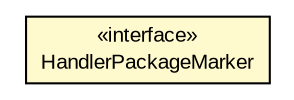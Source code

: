 #!/usr/local/bin/dot
#
# Class diagram 
# Generated by UMLGraph version R5_6 (http://www.umlgraph.org/)
#

digraph G {
	edge [fontname="arial",fontsize=10,labelfontname="arial",labelfontsize=10];
	node [fontname="arial",fontsize=10,shape=plaintext];
	nodesep=0.25;
	ranksep=0.5;
	// br.gov.to.sefaz.business.service.handler.HandlerPackageMarker
	c8913 [label=<<table title="br.gov.to.sefaz.business.service.handler.HandlerPackageMarker" border="0" cellborder="1" cellspacing="0" cellpadding="2" port="p" bgcolor="lemonChiffon" href="./HandlerPackageMarker.html">
		<tr><td><table border="0" cellspacing="0" cellpadding="1">
<tr><td align="center" balign="center"> &#171;interface&#187; </td></tr>
<tr><td align="center" balign="center"> HandlerPackageMarker </td></tr>
		</table></td></tr>
		</table>>, URL="./HandlerPackageMarker.html", fontname="arial", fontcolor="black", fontsize=10.0];
}


